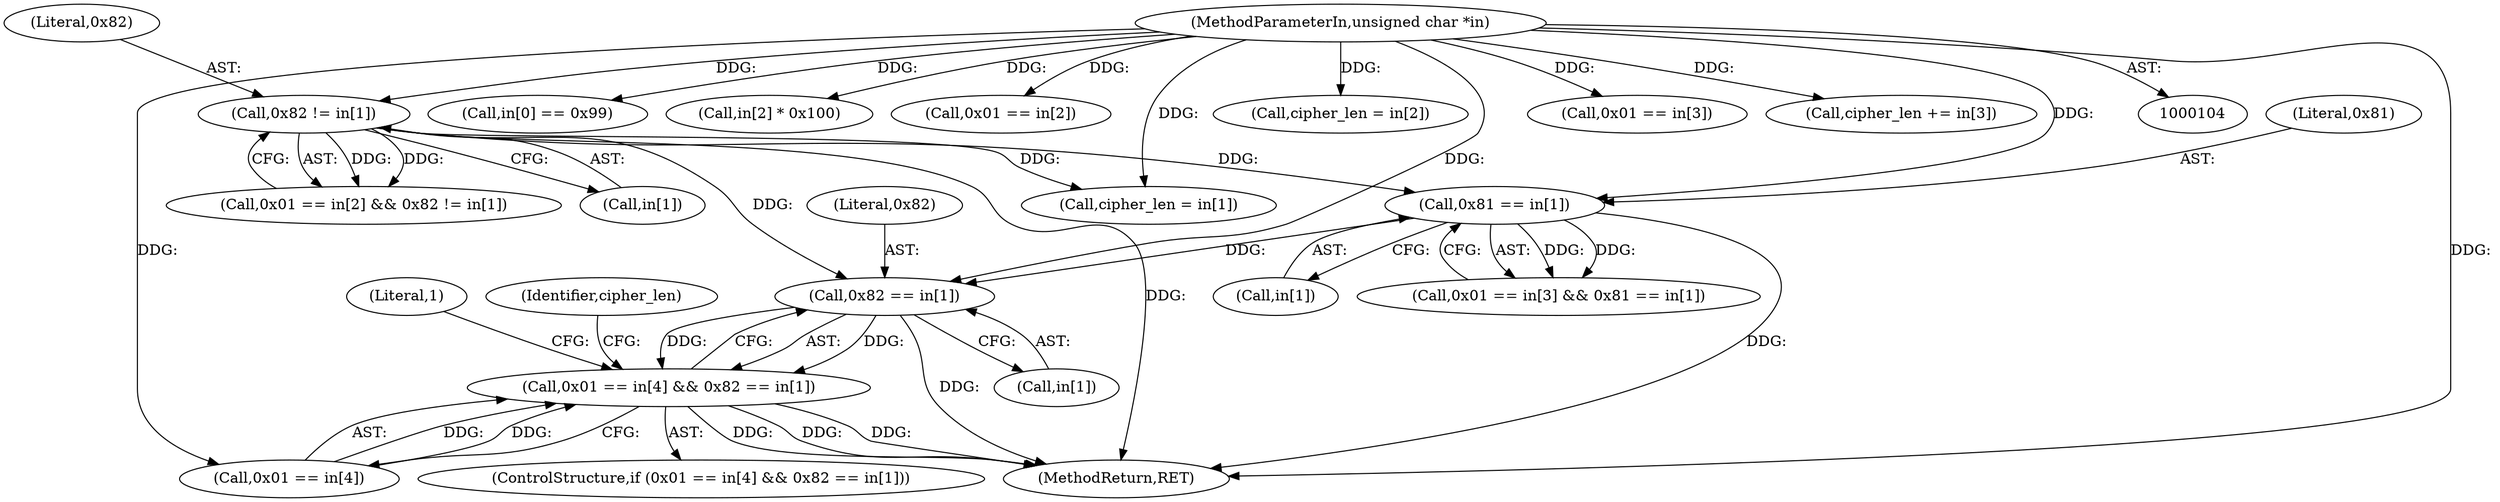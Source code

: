digraph "0_OpenSC_360e95d45ac4123255a4c796db96337f332160ad#diff-d643a0fa169471dbf2912f4866dc49c5_0@pointer" {
"1000196" [label="(Call,0x82 == in[1])"];
"1000174" [label="(Call,0x81 == in[1])"];
"1000152" [label="(Call,0x82 != in[1])"];
"1000106" [label="(MethodParameterIn,unsigned char *in)"];
"1000190" [label="(Call,0x01 == in[4] && 0x82 == in[1])"];
"1000138" [label="(Call,in[0] == 0x99)"];
"1000204" [label="(Call,in[2] * 0x100)"];
"1000153" [label="(Literal,0x82)"];
"1000147" [label="(Call,0x01 == in[2])"];
"1000158" [label="(Call,cipher_len = in[1])"];
"1000319" [label="(MethodReturn,RET)"];
"1000106" [label="(MethodParameterIn,unsigned char *in)"];
"1000146" [label="(Call,0x01 == in[2] && 0x82 != in[1])"];
"1000168" [label="(Call,0x01 == in[3] && 0x81 == in[1])"];
"1000180" [label="(Call,cipher_len = in[2])"];
"1000221" [label="(Literal,1)"];
"1000196" [label="(Call,0x82 == in[1])"];
"1000169" [label="(Call,0x01 == in[3])"];
"1000175" [label="(Literal,0x81)"];
"1000198" [label="(Call,in[1])"];
"1000176" [label="(Call,in[1])"];
"1000209" [label="(Call,cipher_len += in[3])"];
"1000174" [label="(Call,0x81 == in[1])"];
"1000197" [label="(Literal,0x82)"];
"1000154" [label="(Call,in[1])"];
"1000203" [label="(Identifier,cipher_len)"];
"1000152" [label="(Call,0x82 != in[1])"];
"1000189" [label="(ControlStructure,if (0x01 == in[4] && 0x82 == in[1]))"];
"1000191" [label="(Call,0x01 == in[4])"];
"1000190" [label="(Call,0x01 == in[4] && 0x82 == in[1])"];
"1000196" -> "1000190"  [label="AST: "];
"1000196" -> "1000198"  [label="CFG: "];
"1000197" -> "1000196"  [label="AST: "];
"1000198" -> "1000196"  [label="AST: "];
"1000190" -> "1000196"  [label="CFG: "];
"1000196" -> "1000319"  [label="DDG: "];
"1000196" -> "1000190"  [label="DDG: "];
"1000196" -> "1000190"  [label="DDG: "];
"1000174" -> "1000196"  [label="DDG: "];
"1000152" -> "1000196"  [label="DDG: "];
"1000106" -> "1000196"  [label="DDG: "];
"1000174" -> "1000168"  [label="AST: "];
"1000174" -> "1000176"  [label="CFG: "];
"1000175" -> "1000174"  [label="AST: "];
"1000176" -> "1000174"  [label="AST: "];
"1000168" -> "1000174"  [label="CFG: "];
"1000174" -> "1000319"  [label="DDG: "];
"1000174" -> "1000168"  [label="DDG: "];
"1000174" -> "1000168"  [label="DDG: "];
"1000152" -> "1000174"  [label="DDG: "];
"1000106" -> "1000174"  [label="DDG: "];
"1000152" -> "1000146"  [label="AST: "];
"1000152" -> "1000154"  [label="CFG: "];
"1000153" -> "1000152"  [label="AST: "];
"1000154" -> "1000152"  [label="AST: "];
"1000146" -> "1000152"  [label="CFG: "];
"1000152" -> "1000319"  [label="DDG: "];
"1000152" -> "1000146"  [label="DDG: "];
"1000152" -> "1000146"  [label="DDG: "];
"1000106" -> "1000152"  [label="DDG: "];
"1000152" -> "1000158"  [label="DDG: "];
"1000106" -> "1000104"  [label="AST: "];
"1000106" -> "1000319"  [label="DDG: "];
"1000106" -> "1000138"  [label="DDG: "];
"1000106" -> "1000147"  [label="DDG: "];
"1000106" -> "1000158"  [label="DDG: "];
"1000106" -> "1000169"  [label="DDG: "];
"1000106" -> "1000180"  [label="DDG: "];
"1000106" -> "1000191"  [label="DDG: "];
"1000106" -> "1000204"  [label="DDG: "];
"1000106" -> "1000209"  [label="DDG: "];
"1000190" -> "1000189"  [label="AST: "];
"1000190" -> "1000191"  [label="CFG: "];
"1000191" -> "1000190"  [label="AST: "];
"1000203" -> "1000190"  [label="CFG: "];
"1000221" -> "1000190"  [label="CFG: "];
"1000190" -> "1000319"  [label="DDG: "];
"1000190" -> "1000319"  [label="DDG: "];
"1000190" -> "1000319"  [label="DDG: "];
"1000191" -> "1000190"  [label="DDG: "];
"1000191" -> "1000190"  [label="DDG: "];
}
